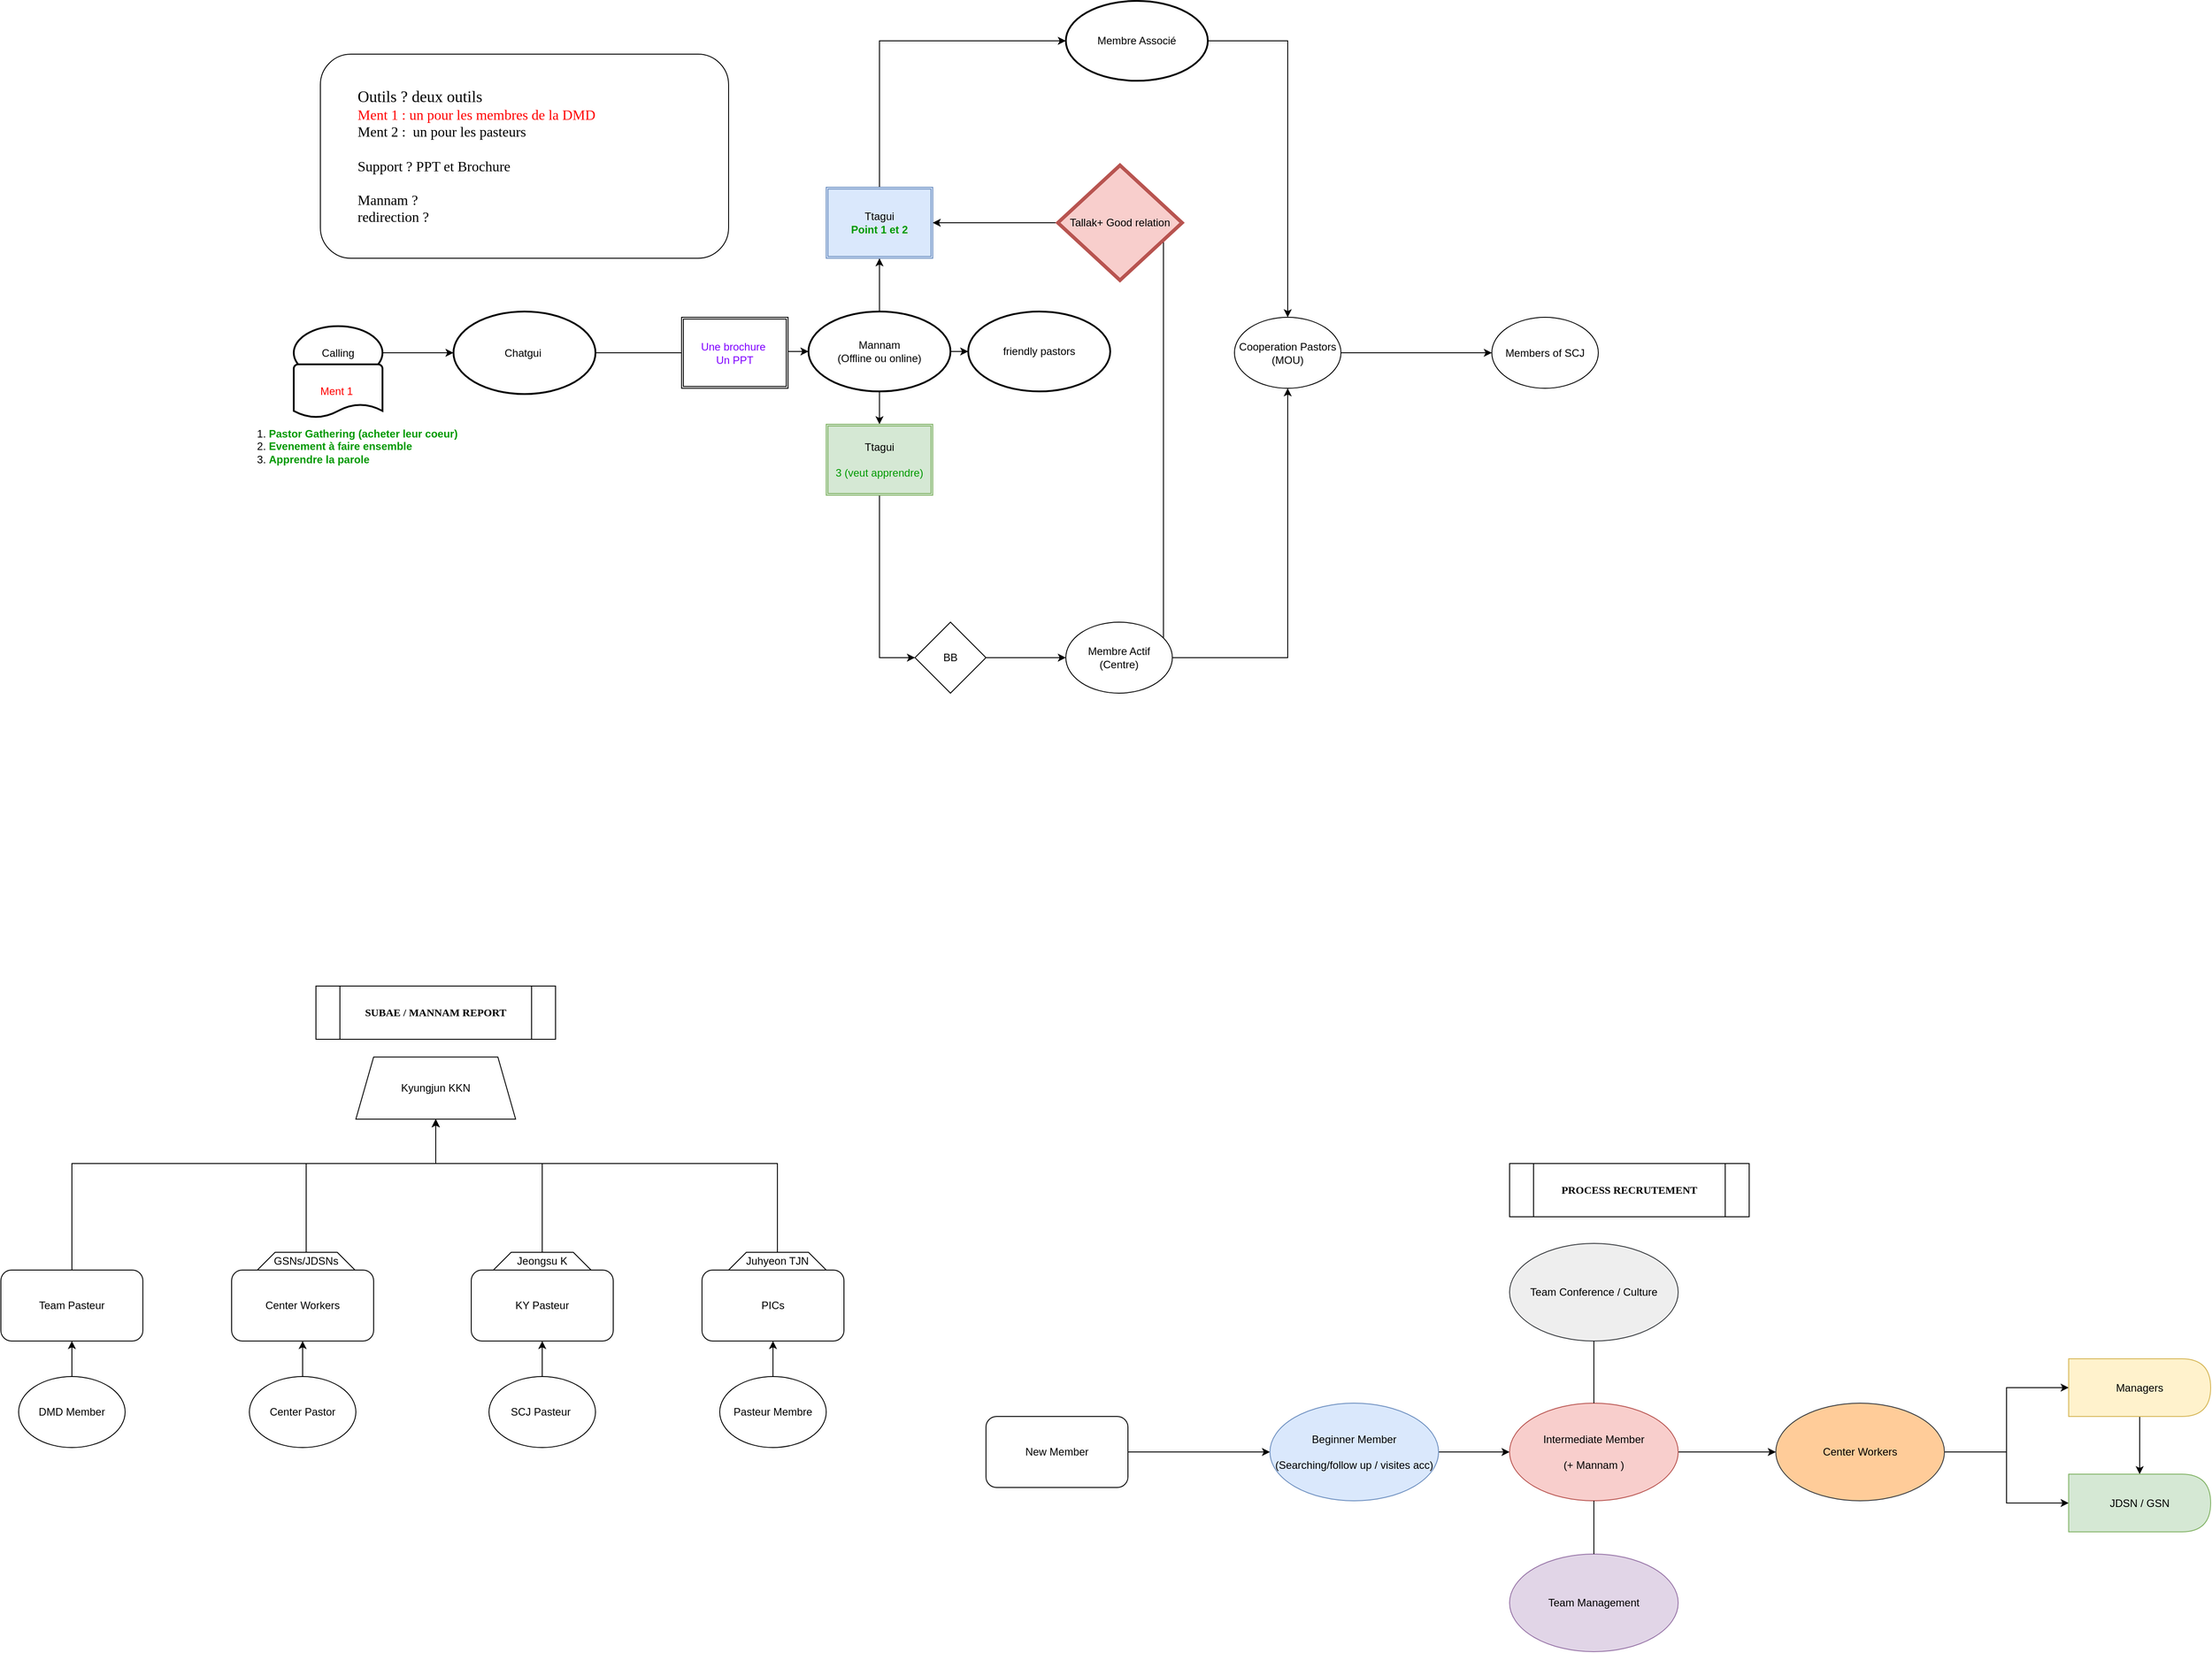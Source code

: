 <mxfile version="26.0.1">
  <diagram name="Page-1" id="cOgU7hjmjJvWijCojQ1F">
    <mxGraphModel dx="2967" dy="653" grid="1" gridSize="10" guides="1" tooltips="1" connect="1" arrows="1" fold="1" page="1" pageScale="1" pageWidth="827" pageHeight="1169" math="0" shadow="0">
      <root>
        <mxCell id="0" />
        <mxCell id="1" parent="0" />
        <mxCell id="1qVqDtgRL5_yvvf13ffs-9" style="edgeStyle=orthogonalEdgeStyle;rounded=0;orthogonalLoop=1;jettySize=auto;html=1;entryX=0.5;entryY=1;entryDx=0;entryDy=0;" parent="1" source="1qVqDtgRL5_yvvf13ffs-1" target="1qVqDtgRL5_yvvf13ffs-4" edge="1">
          <mxGeometry relative="1" as="geometry" />
        </mxCell>
        <mxCell id="1qVqDtgRL5_yvvf13ffs-96" value="" style="edgeStyle=orthogonalEdgeStyle;rounded=0;orthogonalLoop=1;jettySize=auto;html=1;" parent="1" edge="1">
          <mxGeometry relative="1" as="geometry">
            <mxPoint x="310" y="829.08" as="sourcePoint" />
            <mxPoint x="320.0" y="340.005" as="targetPoint" />
            <Array as="points">
              <mxPoint x="320" y="579.08" />
              <mxPoint x="320" y="579.08" />
            </Array>
          </mxGeometry>
        </mxCell>
        <mxCell id="1qVqDtgRL5_yvvf13ffs-1" value="Membre Actif&lt;div&gt;(Centre)&lt;/div&gt;" style="ellipse;whiteSpace=wrap;html=1;" parent="1" vertex="1">
          <mxGeometry x="210" y="790" width="120" height="80" as="geometry" />
        </mxCell>
        <mxCell id="1qVqDtgRL5_yvvf13ffs-7" style="edgeStyle=orthogonalEdgeStyle;rounded=0;orthogonalLoop=1;jettySize=auto;html=1;entryX=0.5;entryY=0;entryDx=0;entryDy=0;" parent="1" source="1qVqDtgRL5_yvvf13ffs-2" target="1qVqDtgRL5_yvvf13ffs-4" edge="1">
          <mxGeometry relative="1" as="geometry" />
        </mxCell>
        <mxCell id="1qVqDtgRL5_yvvf13ffs-2" value="Membre Associé" style="ellipse;whiteSpace=wrap;html=1;strokeWidth=2;" parent="1" vertex="1">
          <mxGeometry x="210" y="90" width="160" height="90" as="geometry" />
        </mxCell>
        <mxCell id="1qVqDtgRL5_yvvf13ffs-8" style="edgeStyle=orthogonalEdgeStyle;rounded=0;orthogonalLoop=1;jettySize=auto;html=1;entryX=0;entryY=0.5;entryDx=0;entryDy=0;" parent="1" source="1qVqDtgRL5_yvvf13ffs-4" target="1qVqDtgRL5_yvvf13ffs-6" edge="1">
          <mxGeometry relative="1" as="geometry" />
        </mxCell>
        <mxCell id="1qVqDtgRL5_yvvf13ffs-4" value="Cooperation Pastors&lt;div&gt;(MOU)&lt;/div&gt;" style="ellipse;whiteSpace=wrap;html=1;" parent="1" vertex="1">
          <mxGeometry x="400" y="446.5" width="120" height="80" as="geometry" />
        </mxCell>
        <mxCell id="1qVqDtgRL5_yvvf13ffs-6" value="Members of SCJ" style="ellipse;whiteSpace=wrap;html=1;" parent="1" vertex="1">
          <mxGeometry x="690" y="446.5" width="120" height="80" as="geometry" />
        </mxCell>
        <mxCell id="1qVqDtgRL5_yvvf13ffs-12" value="&lt;blockquote style=&quot;margin: 0 0 0 40px; border: none; padding: 0px;&quot;&gt;&lt;font face=&quot;Tahoma&quot; style=&quot;font-size: 18px;&quot;&gt;Outils ? deux outils&amp;nbsp;&lt;/font&gt;&lt;div&gt;&lt;span style=&quot;background-color: initial;&quot;&gt;&lt;font face=&quot;Tahoma&quot; size=&quot;3&quot; color=&quot;#ff0000&quot;&gt;Ment 1 : un pour les membres de la DMD&lt;/font&gt;&lt;/span&gt;&lt;/div&gt;&lt;div&gt;&lt;div&gt;&lt;font face=&quot;Tahoma&quot; size=&quot;3&quot;&gt;Ment 2 :&amp;nbsp; un pour les pasteurs&lt;/font&gt;&lt;/div&gt;&lt;/div&gt;&lt;div&gt;&lt;div&gt;&lt;font face=&quot;Tahoma&quot; size=&quot;3&quot;&gt;&lt;br&gt;&lt;/font&gt;&lt;/div&gt;&lt;/div&gt;&lt;div&gt;&lt;div&gt;&lt;font face=&quot;Tahoma&quot; size=&quot;3&quot;&gt;Support ? PPT et Brochure&lt;/font&gt;&lt;/div&gt;&lt;/div&gt;&lt;div&gt;&lt;div&gt;&lt;font face=&quot;Tahoma&quot; size=&quot;3&quot;&gt;&lt;br&gt;&lt;/font&gt;&lt;/div&gt;&lt;/div&gt;&lt;div&gt;&lt;div&gt;&lt;font face=&quot;Tahoma&quot; size=&quot;3&quot;&gt;Mannam ?&lt;/font&gt;&lt;/div&gt;&lt;/div&gt;&lt;div&gt;&lt;div&gt;&lt;font face=&quot;Tahoma&quot; size=&quot;3&quot;&gt;redirection ?&lt;/font&gt;&lt;/div&gt;&lt;/div&gt;&lt;/blockquote&gt;" style="rounded=1;whiteSpace=wrap;html=1;align=left;" parent="1" vertex="1">
          <mxGeometry x="-630" y="150" width="460" height="230" as="geometry" />
        </mxCell>
        <mxCell id="1qVqDtgRL5_yvvf13ffs-21" style="edgeStyle=orthogonalEdgeStyle;rounded=0;orthogonalLoop=1;jettySize=auto;html=1;entryX=0;entryY=0.5;entryDx=0;entryDy=0;entryPerimeter=0;" parent="1" source="1qVqDtgRL5_yvvf13ffs-17" target="1qVqDtgRL5_yvvf13ffs-28" edge="1">
          <mxGeometry relative="1" as="geometry">
            <mxPoint x="-360" y="485.971" as="targetPoint" />
          </mxGeometry>
        </mxCell>
        <mxCell id="1qVqDtgRL5_yvvf13ffs-17" value="Calling" style="strokeWidth=2;html=1;shape=mxgraph.flowchart.start_1;whiteSpace=wrap;" parent="1" vertex="1">
          <mxGeometry x="-660" y="456.5" width="100" height="60" as="geometry" />
        </mxCell>
        <mxCell id="1qVqDtgRL5_yvvf13ffs-18" value="&lt;font color=&quot;#ff0000&quot;&gt;Ment 1&amp;nbsp;&lt;/font&gt;" style="strokeWidth=2;html=1;shape=mxgraph.flowchart.document2;whiteSpace=wrap;size=0.25;" parent="1" vertex="1">
          <mxGeometry x="-660" y="499.5" width="100" height="60" as="geometry" />
        </mxCell>
        <mxCell id="1qVqDtgRL5_yvvf13ffs-98" style="edgeStyle=orthogonalEdgeStyle;rounded=0;orthogonalLoop=1;jettySize=auto;html=1;entryX=0.5;entryY=1;entryDx=0;entryDy=0;" parent="1" source="1qVqDtgRL5_yvvf13ffs-20" target="1qVqDtgRL5_yvvf13ffs-24" edge="1">
          <mxGeometry relative="1" as="geometry" />
        </mxCell>
        <mxCell id="1qVqDtgRL5_yvvf13ffs-100" style="edgeStyle=orthogonalEdgeStyle;rounded=0;orthogonalLoop=1;jettySize=auto;html=1;entryX=0.5;entryY=0;entryDx=0;entryDy=0;" parent="1" source="1qVqDtgRL5_yvvf13ffs-20" target="1qVqDtgRL5_yvvf13ffs-25" edge="1">
          <mxGeometry relative="1" as="geometry" />
        </mxCell>
        <mxCell id="eKFSbQhqgZEwjMxlbPu5-2" value="" style="edgeStyle=orthogonalEdgeStyle;rounded=0;orthogonalLoop=1;jettySize=auto;html=1;" edge="1" parent="1" source="1qVqDtgRL5_yvvf13ffs-20" target="eKFSbQhqgZEwjMxlbPu5-1">
          <mxGeometry relative="1" as="geometry" />
        </mxCell>
        <mxCell id="1qVqDtgRL5_yvvf13ffs-20" value="Mannam&lt;div&gt;(Offline ou online)&lt;/div&gt;" style="strokeWidth=2;html=1;shape=mxgraph.flowchart.start_1;whiteSpace=wrap;" parent="1" vertex="1">
          <mxGeometry x="-80" y="440" width="160" height="90" as="geometry" />
        </mxCell>
        <mxCell id="1qVqDtgRL5_yvvf13ffs-99" style="edgeStyle=orthogonalEdgeStyle;rounded=0;orthogonalLoop=1;jettySize=auto;html=1;exitX=0.5;exitY=0;exitDx=0;exitDy=0;entryX=0;entryY=0.5;entryDx=0;entryDy=0;" parent="1" source="1qVqDtgRL5_yvvf13ffs-24" target="1qVqDtgRL5_yvvf13ffs-2" edge="1">
          <mxGeometry relative="1" as="geometry" />
        </mxCell>
        <mxCell id="1qVqDtgRL5_yvvf13ffs-24" value="Ttagui&lt;div&gt;&lt;b&gt;&lt;font color=&quot;#009900&quot;&gt;Point 1 et 2&lt;/font&gt;&lt;/b&gt;&lt;/div&gt;" style="shape=ext;double=1;rounded=0;whiteSpace=wrap;html=1;fillColor=#dae8fc;strokeColor=#6c8ebf;" parent="1" vertex="1">
          <mxGeometry x="-60" y="300" width="120" height="80" as="geometry" />
        </mxCell>
        <mxCell id="1qVqDtgRL5_yvvf13ffs-101" style="edgeStyle=orthogonalEdgeStyle;rounded=0;orthogonalLoop=1;jettySize=auto;html=1;exitX=0.5;exitY=1;exitDx=0;exitDy=0;entryX=0;entryY=0.5;entryDx=0;entryDy=0;" parent="1" source="1qVqDtgRL5_yvvf13ffs-25" target="1qVqDtgRL5_yvvf13ffs-31" edge="1">
          <mxGeometry relative="1" as="geometry" />
        </mxCell>
        <mxCell id="1qVqDtgRL5_yvvf13ffs-25" value="Ttagui&lt;div&gt;&lt;br&gt;&lt;div&gt;&lt;font color=&quot;#009900&quot;&gt;3 (veut apprendre)&lt;/font&gt;&lt;/div&gt;&lt;/div&gt;" style="shape=ext;double=1;rounded=0;whiteSpace=wrap;html=1;fillColor=#d5e8d4;strokeColor=#82b366;" parent="1" vertex="1">
          <mxGeometry x="-60" y="567" width="120" height="80" as="geometry" />
        </mxCell>
        <mxCell id="1qVqDtgRL5_yvvf13ffs-28" value="Chatgui&amp;nbsp;" style="strokeWidth=2;html=1;shape=mxgraph.flowchart.start_1;whiteSpace=wrap;" parent="1" vertex="1">
          <mxGeometry x="-480" y="440" width="160" height="93" as="geometry" />
        </mxCell>
        <mxCell id="1qVqDtgRL5_yvvf13ffs-29" style="edgeStyle=orthogonalEdgeStyle;rounded=0;orthogonalLoop=1;jettySize=auto;html=1;exitX=1;exitY=0.5;exitDx=0;exitDy=0;exitPerimeter=0;entryX=0;entryY=0.5;entryDx=0;entryDy=0;entryPerimeter=0;" parent="1" source="1qVqDtgRL5_yvvf13ffs-28" target="1qVqDtgRL5_yvvf13ffs-20" edge="1">
          <mxGeometry relative="1" as="geometry" />
        </mxCell>
        <mxCell id="1qVqDtgRL5_yvvf13ffs-15" value="&lt;font color=&quot;#7f00ff&quot;&gt;Une brochure&amp;nbsp;&lt;/font&gt;&lt;div&gt;&lt;font color=&quot;#7f00ff&quot;&gt;Un PPT&lt;/font&gt;&lt;/div&gt;" style="shape=ext;double=1;rounded=0;whiteSpace=wrap;html=1;" parent="1" vertex="1">
          <mxGeometry x="-223" y="446.5" width="120" height="80" as="geometry" />
        </mxCell>
        <mxCell id="1qVqDtgRL5_yvvf13ffs-30" value="&lt;ol&gt;&lt;li&gt;&lt;font color=&quot;#009900&quot; style=&quot;font-size: 12px;&quot;&gt;&lt;b style=&quot;&quot;&gt;Pastor Gathering (acheter leur coeur)&lt;/b&gt;&lt;/font&gt;&lt;/li&gt;&lt;li&gt;&lt;b&gt;&lt;font color=&quot;#009900&quot;&gt;Evenement à faire ensemble&lt;/font&gt;&lt;/b&gt;&lt;/li&gt;&lt;li&gt;&lt;b&gt;&lt;font color=&quot;#009900&quot;&gt;Apprendre la parole&lt;/font&gt;&lt;/b&gt;&lt;/li&gt;&lt;/ol&gt;" style="text;strokeColor=none;fillColor=none;html=1;whiteSpace=wrap;verticalAlign=middle;overflow=hidden;" parent="1" vertex="1">
          <mxGeometry x="-730" y="516.5" width="270" height="150.5" as="geometry" />
        </mxCell>
        <mxCell id="1qVqDtgRL5_yvvf13ffs-102" style="edgeStyle=orthogonalEdgeStyle;rounded=0;orthogonalLoop=1;jettySize=auto;html=1;exitX=1;exitY=0.5;exitDx=0;exitDy=0;entryX=0;entryY=0.5;entryDx=0;entryDy=0;" parent="1" source="1qVqDtgRL5_yvvf13ffs-31" target="1qVqDtgRL5_yvvf13ffs-1" edge="1">
          <mxGeometry relative="1" as="geometry" />
        </mxCell>
        <mxCell id="1qVqDtgRL5_yvvf13ffs-31" value="BB" style="rhombus;whiteSpace=wrap;html=1;" parent="1" vertex="1">
          <mxGeometry x="40" y="790" width="80" height="80" as="geometry" />
        </mxCell>
        <mxCell id="1qVqDtgRL5_yvvf13ffs-61" style="edgeStyle=orthogonalEdgeStyle;rounded=0;orthogonalLoop=1;jettySize=auto;html=1;entryX=0.5;entryY=1;entryDx=0;entryDy=0;" parent="1" source="1qVqDtgRL5_yvvf13ffs-38" target="1qVqDtgRL5_yvvf13ffs-55" edge="1">
          <mxGeometry relative="1" as="geometry">
            <Array as="points">
              <mxPoint x="-910" y="1400" />
              <mxPoint x="-500" y="1400" />
            </Array>
          </mxGeometry>
        </mxCell>
        <mxCell id="1qVqDtgRL5_yvvf13ffs-38" value="Team Pasteur" style="rounded=1;whiteSpace=wrap;html=1;" parent="1" vertex="1">
          <mxGeometry x="-990" y="1520" width="160" height="80" as="geometry" />
        </mxCell>
        <mxCell id="1qVqDtgRL5_yvvf13ffs-39" value="Center Workers" style="rounded=1;whiteSpace=wrap;html=1;" parent="1" vertex="1">
          <mxGeometry x="-730" y="1520" width="160" height="80" as="geometry" />
        </mxCell>
        <mxCell id="1qVqDtgRL5_yvvf13ffs-41" value="KY Pasteur" style="rounded=1;whiteSpace=wrap;html=1;" parent="1" vertex="1">
          <mxGeometry x="-460" y="1520" width="160" height="80" as="geometry" />
        </mxCell>
        <mxCell id="1qVqDtgRL5_yvvf13ffs-43" value="PICs" style="rounded=1;whiteSpace=wrap;html=1;" parent="1" vertex="1">
          <mxGeometry x="-200" y="1520" width="160" height="80" as="geometry" />
        </mxCell>
        <mxCell id="1qVqDtgRL5_yvvf13ffs-45" value="" style="edgeStyle=orthogonalEdgeStyle;rounded=0;orthogonalLoop=1;jettySize=auto;html=1;" parent="1" source="1qVqDtgRL5_yvvf13ffs-44" target="1qVqDtgRL5_yvvf13ffs-43" edge="1">
          <mxGeometry relative="1" as="geometry" />
        </mxCell>
        <mxCell id="1qVqDtgRL5_yvvf13ffs-44" value="Pasteur Membre" style="ellipse;whiteSpace=wrap;html=1;" parent="1" vertex="1">
          <mxGeometry x="-180" y="1640" width="120" height="80" as="geometry" />
        </mxCell>
        <mxCell id="1qVqDtgRL5_yvvf13ffs-51" value="" style="edgeStyle=orthogonalEdgeStyle;rounded=0;orthogonalLoop=1;jettySize=auto;html=1;" parent="1" source="1qVqDtgRL5_yvvf13ffs-46" target="1qVqDtgRL5_yvvf13ffs-41" edge="1">
          <mxGeometry relative="1" as="geometry" />
        </mxCell>
        <mxCell id="1qVqDtgRL5_yvvf13ffs-46" value="SCJ Pasteur&amp;nbsp;" style="ellipse;whiteSpace=wrap;html=1;" parent="1" vertex="1">
          <mxGeometry x="-440" y="1640" width="120" height="80" as="geometry" />
        </mxCell>
        <mxCell id="1qVqDtgRL5_yvvf13ffs-56" value="" style="edgeStyle=orthogonalEdgeStyle;rounded=0;orthogonalLoop=1;jettySize=auto;html=1;" parent="1" source="1qVqDtgRL5_yvvf13ffs-47" target="1qVqDtgRL5_yvvf13ffs-39" edge="1">
          <mxGeometry relative="1" as="geometry" />
        </mxCell>
        <mxCell id="1qVqDtgRL5_yvvf13ffs-47" value="Center Pastor" style="ellipse;whiteSpace=wrap;html=1;" parent="1" vertex="1">
          <mxGeometry x="-710" y="1640" width="120" height="80" as="geometry" />
        </mxCell>
        <mxCell id="1qVqDtgRL5_yvvf13ffs-58" style="edgeStyle=orthogonalEdgeStyle;rounded=0;orthogonalLoop=1;jettySize=auto;html=1;exitX=0.5;exitY=0;exitDx=0;exitDy=0;" parent="1" source="1qVqDtgRL5_yvvf13ffs-48" target="1qVqDtgRL5_yvvf13ffs-38" edge="1">
          <mxGeometry relative="1" as="geometry" />
        </mxCell>
        <mxCell id="1qVqDtgRL5_yvvf13ffs-48" value="DMD Member" style="ellipse;whiteSpace=wrap;html=1;" parent="1" vertex="1">
          <mxGeometry x="-970" y="1640" width="120" height="80" as="geometry" />
        </mxCell>
        <mxCell id="1qVqDtgRL5_yvvf13ffs-65" style="edgeStyle=orthogonalEdgeStyle;rounded=0;orthogonalLoop=1;jettySize=auto;html=1;exitX=0.5;exitY=0;exitDx=0;exitDy=0;entryX=0.5;entryY=1;entryDx=0;entryDy=0;" parent="1" source="1qVqDtgRL5_yvvf13ffs-49" target="1qVqDtgRL5_yvvf13ffs-55" edge="1">
          <mxGeometry relative="1" as="geometry">
            <Array as="points">
              <mxPoint x="-115" y="1400" />
              <mxPoint x="-500" y="1400" />
            </Array>
          </mxGeometry>
        </mxCell>
        <mxCell id="1qVqDtgRL5_yvvf13ffs-49" value="Juhyeon TJN" style="shape=trapezoid;perimeter=trapezoidPerimeter;whiteSpace=wrap;html=1;fixedSize=1;" parent="1" vertex="1">
          <mxGeometry x="-170" y="1500" width="110" height="20" as="geometry" />
        </mxCell>
        <mxCell id="1qVqDtgRL5_yvvf13ffs-64" style="edgeStyle=orthogonalEdgeStyle;rounded=0;orthogonalLoop=1;jettySize=auto;html=1;exitX=0.5;exitY=0;exitDx=0;exitDy=0;entryX=0.5;entryY=1;entryDx=0;entryDy=0;" parent="1" source="1qVqDtgRL5_yvvf13ffs-50" target="1qVqDtgRL5_yvvf13ffs-55" edge="1">
          <mxGeometry relative="1" as="geometry">
            <Array as="points">
              <mxPoint x="-380" y="1400" />
              <mxPoint x="-500" y="1400" />
            </Array>
          </mxGeometry>
        </mxCell>
        <mxCell id="1qVqDtgRL5_yvvf13ffs-50" value="Jeongsu K" style="shape=trapezoid;perimeter=trapezoidPerimeter;whiteSpace=wrap;html=1;fixedSize=1;" parent="1" vertex="1">
          <mxGeometry x="-435" y="1500" width="110" height="20" as="geometry" />
        </mxCell>
        <mxCell id="1qVqDtgRL5_yvvf13ffs-63" style="edgeStyle=orthogonalEdgeStyle;rounded=0;orthogonalLoop=1;jettySize=auto;html=1;entryX=0.5;entryY=1;entryDx=0;entryDy=0;" parent="1" source="1qVqDtgRL5_yvvf13ffs-52" target="1qVqDtgRL5_yvvf13ffs-55" edge="1">
          <mxGeometry relative="1" as="geometry">
            <Array as="points">
              <mxPoint x="-646" y="1400" />
              <mxPoint x="-500" y="1400" />
            </Array>
          </mxGeometry>
        </mxCell>
        <mxCell id="1qVqDtgRL5_yvvf13ffs-52" value="GSNs/JDSNs" style="shape=trapezoid;perimeter=trapezoidPerimeter;whiteSpace=wrap;html=1;fixedSize=1;" parent="1" vertex="1">
          <mxGeometry x="-701" y="1500" width="110" height="20" as="geometry" />
        </mxCell>
        <mxCell id="1qVqDtgRL5_yvvf13ffs-55" value="Kyungjun KKN" style="shape=trapezoid;perimeter=trapezoidPerimeter;whiteSpace=wrap;html=1;fixedSize=1;" parent="1" vertex="1">
          <mxGeometry x="-590" y="1280" width="180" height="70" as="geometry" />
        </mxCell>
        <mxCell id="1qVqDtgRL5_yvvf13ffs-66" value="&lt;font face=&quot;Tahoma&quot;&gt;&lt;b&gt;SUBAE / MANNAM REPORT&lt;/b&gt;&lt;/font&gt;" style="shape=process;whiteSpace=wrap;html=1;backgroundOutline=1;" parent="1" vertex="1">
          <mxGeometry x="-635" y="1200" width="270" height="60" as="geometry" />
        </mxCell>
        <mxCell id="1qVqDtgRL5_yvvf13ffs-84" style="edgeStyle=orthogonalEdgeStyle;rounded=0;orthogonalLoop=1;jettySize=auto;html=1;exitX=1;exitY=0.5;exitDx=0;exitDy=0;entryX=0;entryY=0.5;entryDx=0;entryDy=0;" parent="1" source="1qVqDtgRL5_yvvf13ffs-70" target="1qVqDtgRL5_yvvf13ffs-83" edge="1">
          <mxGeometry relative="1" as="geometry" />
        </mxCell>
        <mxCell id="1qVqDtgRL5_yvvf13ffs-70" value="New Member" style="rounded=1;whiteSpace=wrap;html=1;" parent="1" vertex="1">
          <mxGeometry x="120" y="1685" width="160" height="80" as="geometry" />
        </mxCell>
        <mxCell id="1qVqDtgRL5_yvvf13ffs-71" value="&lt;font face=&quot;Tahoma&quot;&gt;&lt;b&gt;PROCESS RECRUTEMENT&lt;/b&gt;&lt;/font&gt;" style="shape=process;whiteSpace=wrap;html=1;backgroundOutline=1;" parent="1" vertex="1">
          <mxGeometry x="710" y="1400" width="270" height="60" as="geometry" />
        </mxCell>
        <mxCell id="1qVqDtgRL5_yvvf13ffs-81" style="edgeStyle=orthogonalEdgeStyle;rounded=0;orthogonalLoop=1;jettySize=auto;html=1;entryX=0;entryY=0.5;entryDx=0;entryDy=0;" parent="1" source="1qVqDtgRL5_yvvf13ffs-75" target="1qVqDtgRL5_yvvf13ffs-79" edge="1">
          <mxGeometry relative="1" as="geometry" />
        </mxCell>
        <mxCell id="1qVqDtgRL5_yvvf13ffs-93" style="edgeStyle=orthogonalEdgeStyle;rounded=0;orthogonalLoop=1;jettySize=auto;html=1;" parent="1" source="1qVqDtgRL5_yvvf13ffs-75" target="1qVqDtgRL5_yvvf13ffs-80" edge="1">
          <mxGeometry relative="1" as="geometry" />
        </mxCell>
        <mxCell id="1qVqDtgRL5_yvvf13ffs-75" value="Center Workers" style="ellipse;whiteSpace=wrap;html=1;fillColor=#ffcc99;strokeColor=#36393d;" parent="1" vertex="1">
          <mxGeometry x="1010" y="1670" width="190" height="110" as="geometry" />
        </mxCell>
        <mxCell id="1qVqDtgRL5_yvvf13ffs-76" value="Team Conference / Culture" style="ellipse;whiteSpace=wrap;html=1;fillColor=#eeeeee;strokeColor=#36393d;" parent="1" vertex="1">
          <mxGeometry x="710" y="1490" width="190" height="110" as="geometry" />
        </mxCell>
        <mxCell id="1qVqDtgRL5_yvvf13ffs-92" value="" style="edgeStyle=orthogonalEdgeStyle;rounded=0;orthogonalLoop=1;jettySize=auto;html=1;" parent="1" source="1qVqDtgRL5_yvvf13ffs-79" target="1qVqDtgRL5_yvvf13ffs-80" edge="1">
          <mxGeometry relative="1" as="geometry" />
        </mxCell>
        <mxCell id="1qVqDtgRL5_yvvf13ffs-79" value="Managers" style="shape=delay;whiteSpace=wrap;html=1;fillColor=#fff2cc;strokeColor=#d6b656;" parent="1" vertex="1">
          <mxGeometry x="1340" y="1620" width="160" height="65" as="geometry" />
        </mxCell>
        <mxCell id="1qVqDtgRL5_yvvf13ffs-80" value="JDSN / GSN" style="shape=delay;whiteSpace=wrap;html=1;fillColor=#d5e8d4;strokeColor=#82b366;" parent="1" vertex="1">
          <mxGeometry x="1340" y="1750" width="160" height="65" as="geometry" />
        </mxCell>
        <mxCell id="1qVqDtgRL5_yvvf13ffs-87" value="" style="edgeStyle=orthogonalEdgeStyle;rounded=0;orthogonalLoop=1;jettySize=auto;html=1;" parent="1" source="1qVqDtgRL5_yvvf13ffs-83" target="1qVqDtgRL5_yvvf13ffs-86" edge="1">
          <mxGeometry relative="1" as="geometry" />
        </mxCell>
        <mxCell id="1qVqDtgRL5_yvvf13ffs-83" value="Beginner Member&lt;div&gt;&lt;br&gt;&lt;div&gt;(Searching/follow up / visites acc)&lt;/div&gt;&lt;/div&gt;" style="ellipse;whiteSpace=wrap;html=1;fillColor=#dae8fc;strokeColor=#6c8ebf;" parent="1" vertex="1">
          <mxGeometry x="440" y="1670" width="190" height="110" as="geometry" />
        </mxCell>
        <mxCell id="1qVqDtgRL5_yvvf13ffs-90" style="edgeStyle=orthogonalEdgeStyle;rounded=0;orthogonalLoop=1;jettySize=auto;html=1;" parent="1" source="1qVqDtgRL5_yvvf13ffs-86" target="1qVqDtgRL5_yvvf13ffs-75" edge="1">
          <mxGeometry relative="1" as="geometry" />
        </mxCell>
        <mxCell id="1qVqDtgRL5_yvvf13ffs-86" value="Intermediate Member&lt;div&gt;&lt;br&gt;&lt;div&gt;(+ Mannam )&lt;/div&gt;&lt;/div&gt;" style="ellipse;whiteSpace=wrap;html=1;fillColor=#f8cecc;strokeColor=#b85450;" parent="1" vertex="1">
          <mxGeometry x="710" y="1670" width="190" height="110" as="geometry" />
        </mxCell>
        <mxCell id="1qVqDtgRL5_yvvf13ffs-97" style="edgeStyle=orthogonalEdgeStyle;rounded=0;orthogonalLoop=1;jettySize=auto;html=1;entryX=1;entryY=0.5;entryDx=0;entryDy=0;" parent="1" source="1qVqDtgRL5_yvvf13ffs-95" target="1qVqDtgRL5_yvvf13ffs-24" edge="1">
          <mxGeometry relative="1" as="geometry" />
        </mxCell>
        <mxCell id="1qVqDtgRL5_yvvf13ffs-95" value="Tallak+ Good relation" style="rhombus;whiteSpace=wrap;html=1;strokeWidth=4;fillColor=#f8cecc;strokeColor=#b85450;" parent="1" vertex="1">
          <mxGeometry x="201" y="275.25" width="140" height="129.5" as="geometry" />
        </mxCell>
        <mxCell id="eKFSbQhqgZEwjMxlbPu5-1" value="friendly pastors" style="strokeWidth=2;html=1;shape=mxgraph.flowchart.start_1;whiteSpace=wrap;" vertex="1" parent="1">
          <mxGeometry x="100" y="440" width="160" height="90" as="geometry" />
        </mxCell>
        <mxCell id="eKFSbQhqgZEwjMxlbPu5-3" value="Team Management" style="ellipse;whiteSpace=wrap;html=1;fillColor=#e1d5e7;strokeColor=#9673a6;" vertex="1" parent="1">
          <mxGeometry x="710" y="1840" width="190" height="110" as="geometry" />
        </mxCell>
        <mxCell id="eKFSbQhqgZEwjMxlbPu5-9" value="" style="endArrow=none;html=1;rounded=0;exitX=0.5;exitY=0;exitDx=0;exitDy=0;entryX=0.5;entryY=1;entryDx=0;entryDy=0;" edge="1" parent="1" source="1qVqDtgRL5_yvvf13ffs-86" target="1qVqDtgRL5_yvvf13ffs-76">
          <mxGeometry width="50" height="50" relative="1" as="geometry">
            <mxPoint x="760" y="1640" as="sourcePoint" />
            <mxPoint x="810" y="1590" as="targetPoint" />
          </mxGeometry>
        </mxCell>
        <mxCell id="eKFSbQhqgZEwjMxlbPu5-10" value="" style="endArrow=none;html=1;rounded=0;exitX=0.5;exitY=0;exitDx=0;exitDy=0;entryX=0.5;entryY=1;entryDx=0;entryDy=0;" edge="1" parent="1" source="eKFSbQhqgZEwjMxlbPu5-3" target="1qVqDtgRL5_yvvf13ffs-86">
          <mxGeometry width="50" height="50" relative="1" as="geometry">
            <mxPoint x="860" y="1840" as="sourcePoint" />
            <mxPoint x="860" y="1770" as="targetPoint" />
          </mxGeometry>
        </mxCell>
      </root>
    </mxGraphModel>
  </diagram>
</mxfile>
